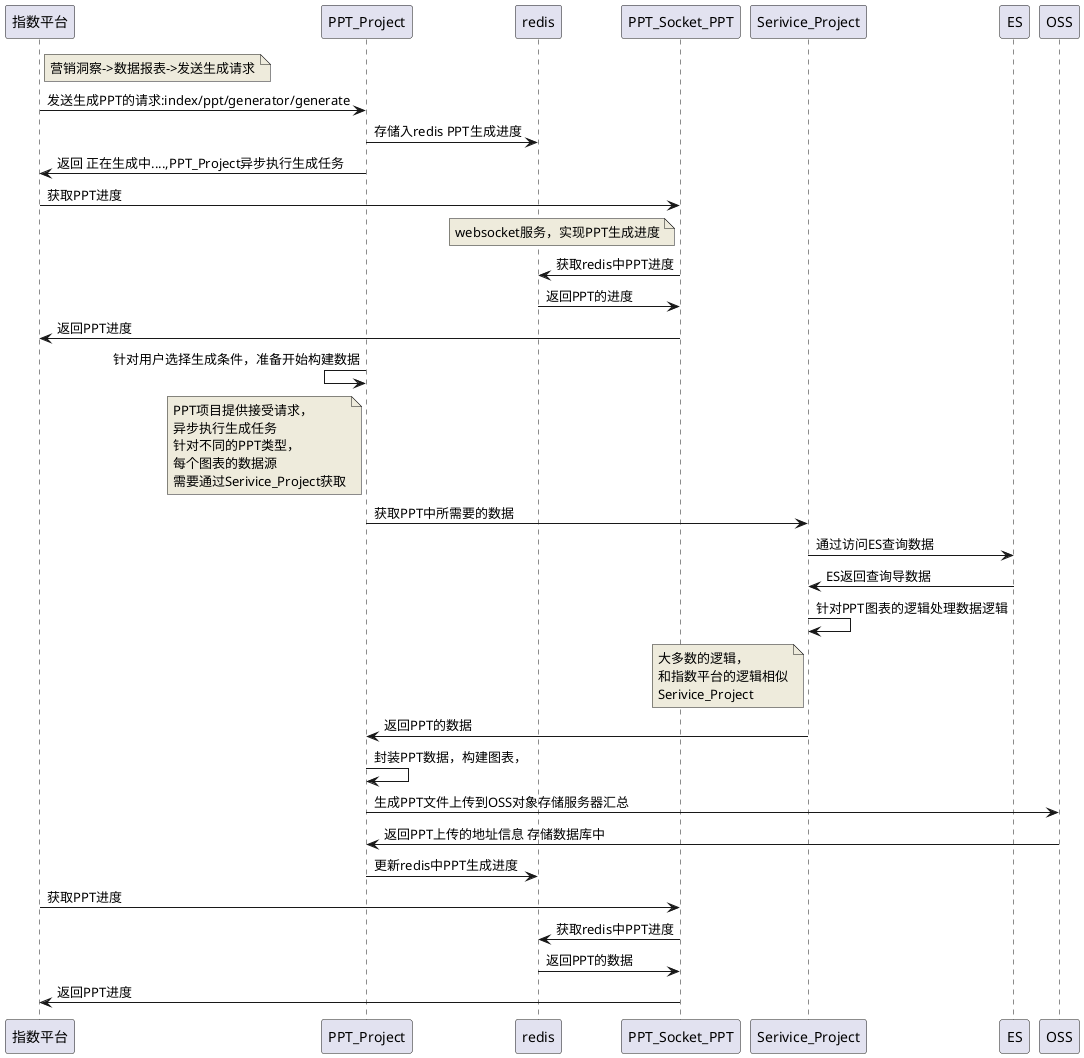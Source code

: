 @startuml
note right of 指数平台 #EEEBDC
营销洞察->数据报表->发送生成请求
end note
指数平台 -> PPT_Project: 发送生成PPT的请求:index/ppt/generator/generate
PPT_Project->redis:存储入redis PPT生成进度
PPT_Project->指数平台:返回 正在生成中....,PPT_Project异步执行生成任务
指数平台->PPT_Socket_PPT:获取PPT进度
note left of PPT_Socket_PPT #EEEBDC
websocket服务，实现PPT生成进度
end note
PPT_Socket_PPT->redis:获取redis中PPT进度
redis->PPT_Socket_PPT:返回PPT的进度
PPT_Socket_PPT->指数平台:返回PPT进度
PPT_Project <- PPT_Project : 针对用户选择生成条件，准备开始构建数据
note left of PPT_Project #EEEBDC
PPT项目提供接受请求，
异步执行生成任务
针对不同的PPT类型，
每个图表的数据源
需要通过Serivice_Project获取
end note
PPT_Project -> Serivice_Project: 获取PPT中所需要的数据
Serivice_Project -> ES: 通过访问ES查询数据
ES -> Serivice_Project: ES返回查询导数据
Serivice_Project -> Serivice_Project: 针对PPT图表的逻辑处理数据逻辑
note left of Serivice_Project #EEEBDC
大多数的逻辑，
和指数平台的逻辑相似
Serivice_Project
end note
Serivice_Project->PPT_Project:返回PPT的数据
PPT_Project->PPT_Project:封装PPT数据，构建图表，
PPT_Project->OSS :生成PPT文件上传到OSS对象存储服务器汇总
OSS->PPT_Project: 返回PPT上传的地址信息 存储数据库中
PPT_Project->redis:更新redis中PPT生成进度
指数平台->PPT_Socket_PPT:获取PPT进度
PPT_Socket_PPT->redis:获取redis中PPT进度
redis->PPT_Socket_PPT:返回PPT的数据
PPT_Socket_PPT->指数平台:返回PPT进度

@enduml